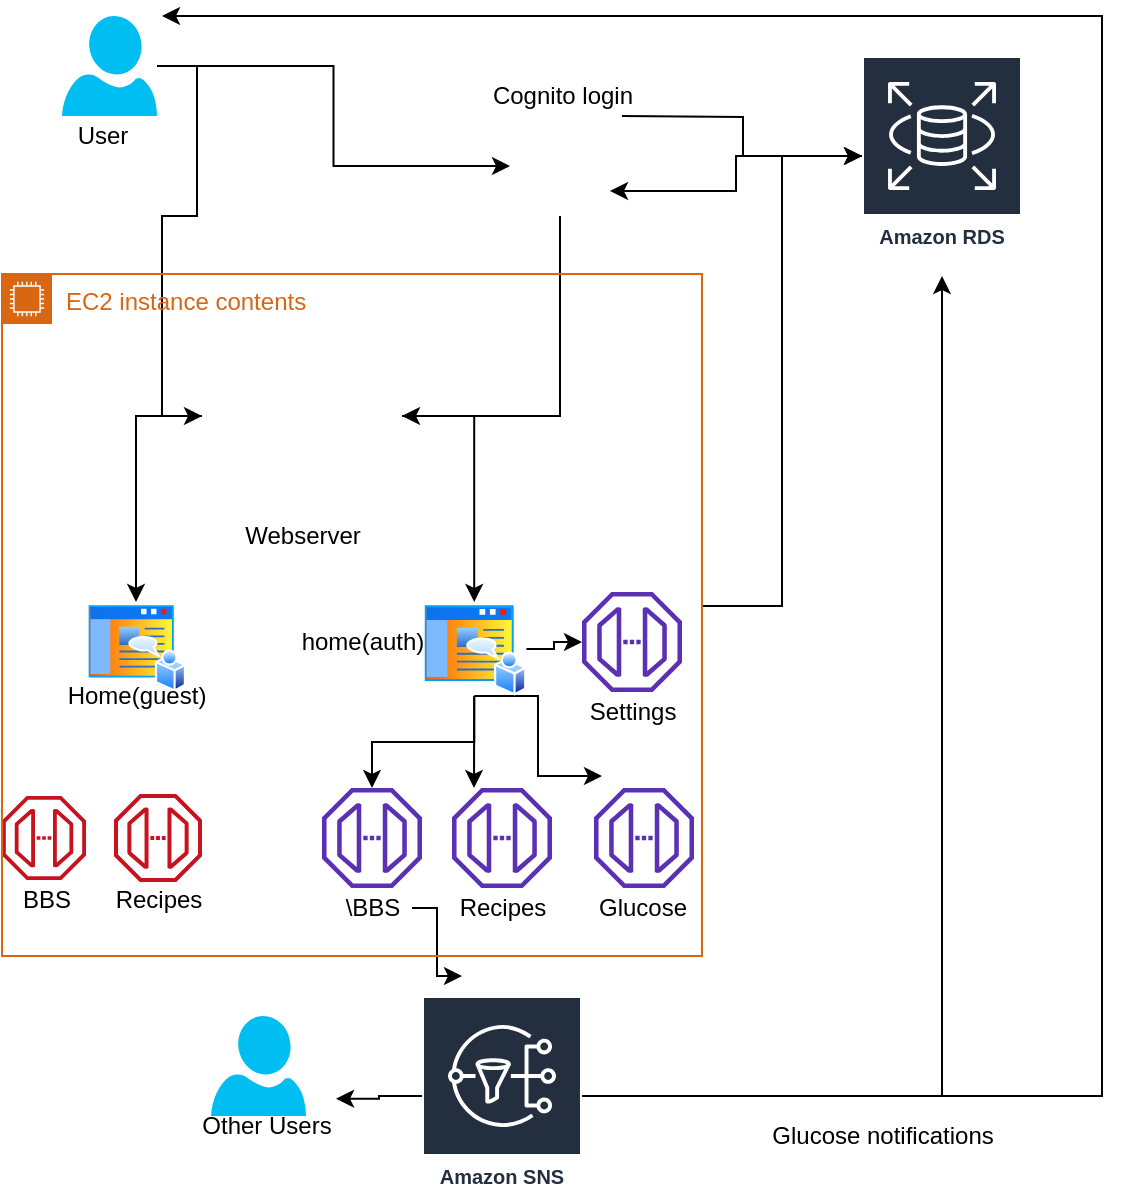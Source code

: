 <mxfile version="13.9.8" type="device"><diagram id="4USYc3OI21f6cItK460W" name="Page-1"><mxGraphModel dx="1177" dy="587" grid="1" gridSize="10" guides="1" tooltips="1" connect="1" arrows="1" fold="1" page="1" pageScale="1" pageWidth="850" pageHeight="1100" math="0" shadow="0"><root><mxCell id="0"/><mxCell id="1" parent="0"/><mxCell id="zwDeyPDndAxsnFICohHQ-7" style="edgeStyle=orthogonalEdgeStyle;rounded=0;orthogonalLoop=1;jettySize=auto;html=1;" edge="1" parent="1" source="zwDeyPDndAxsnFICohHQ-1" target="zwDeyPDndAxsnFICohHQ-4"><mxGeometry relative="1" as="geometry"/></mxCell><mxCell id="zwDeyPDndAxsnFICohHQ-10" style="edgeStyle=orthogonalEdgeStyle;rounded=0;orthogonalLoop=1;jettySize=auto;html=1;entryX=0;entryY=0.5;entryDx=0;entryDy=0;" edge="1" parent="1" source="zwDeyPDndAxsnFICohHQ-1" target="zwDeyPDndAxsnFICohHQ-2"><mxGeometry relative="1" as="geometry"/></mxCell><mxCell id="zwDeyPDndAxsnFICohHQ-1" value="" style="verticalLabelPosition=bottom;html=1;verticalAlign=top;align=center;strokeColor=none;fillColor=#00BEF2;shape=mxgraph.azure.user;" vertex="1" parent="1"><mxGeometry x="40" y="30" width="47.5" height="50" as="geometry"/></mxCell><mxCell id="zwDeyPDndAxsnFICohHQ-12" style="edgeStyle=orthogonalEdgeStyle;rounded=0;orthogonalLoop=1;jettySize=auto;html=1;entryX=0.5;entryY=0;entryDx=0;entryDy=0;" edge="1" parent="1" source="zwDeyPDndAxsnFICohHQ-2" target="zwDeyPDndAxsnFICohHQ-11"><mxGeometry relative="1" as="geometry"/></mxCell><mxCell id="zwDeyPDndAxsnFICohHQ-21" style="edgeStyle=orthogonalEdgeStyle;rounded=0;orthogonalLoop=1;jettySize=auto;html=1;entryX=0.5;entryY=0;entryDx=0;entryDy=0;" edge="1" parent="1" source="zwDeyPDndAxsnFICohHQ-2" target="zwDeyPDndAxsnFICohHQ-20"><mxGeometry relative="1" as="geometry"/></mxCell><mxCell id="zwDeyPDndAxsnFICohHQ-2" value="" style="shape=image;html=1;verticalAlign=top;verticalLabelPosition=bottom;labelBackgroundColor=#ffffff;imageAspect=0;aspect=fixed;image=https://cdn1.iconfinder.com/data/icons/computer-hardware-cute-style-vol-2/52/server__database__data__storage__computer__webserver__electronic-128.png" vertex="1" parent="1"><mxGeometry x="110" y="180" width="100" height="100" as="geometry"/></mxCell><mxCell id="zwDeyPDndAxsnFICohHQ-9" style="edgeStyle=orthogonalEdgeStyle;rounded=0;orthogonalLoop=1;jettySize=auto;html=1;exitX=0.5;exitY=1;exitDx=0;exitDy=0;entryX=1;entryY=0.5;entryDx=0;entryDy=0;" edge="1" parent="1" source="zwDeyPDndAxsnFICohHQ-4" target="zwDeyPDndAxsnFICohHQ-2"><mxGeometry relative="1" as="geometry"><mxPoint x="220" y="230" as="targetPoint"/></mxGeometry></mxCell><mxCell id="zwDeyPDndAxsnFICohHQ-32" style="edgeStyle=orthogonalEdgeStyle;rounded=0;orthogonalLoop=1;jettySize=auto;html=1;" edge="1" parent="1" target="zwDeyPDndAxsnFICohHQ-13"><mxGeometry relative="1" as="geometry"><mxPoint x="320" y="80" as="sourcePoint"/></mxGeometry></mxCell><mxCell id="zwDeyPDndAxsnFICohHQ-4" value="" style="shape=image;html=1;verticalAlign=top;verticalLabelPosition=bottom;labelBackgroundColor=#ffffff;imageAspect=0;aspect=fixed;image=https://cdn3.iconfinder.com/data/icons/ginux/Png/LogOff-64.png" vertex="1" parent="1"><mxGeometry x="264" y="80" width="50" height="50" as="geometry"/></mxCell><mxCell id="zwDeyPDndAxsnFICohHQ-11" value="" style="aspect=fixed;perimeter=ellipsePerimeter;html=1;align=center;shadow=0;dashed=0;spacingTop=3;image;image=img/lib/active_directory/home_page.svg;" vertex="1" parent="1"><mxGeometry x="52" y="323" width="50" height="45" as="geometry"/></mxCell><mxCell id="zwDeyPDndAxsnFICohHQ-33" style="edgeStyle=orthogonalEdgeStyle;rounded=0;orthogonalLoop=1;jettySize=auto;html=1;entryX=1;entryY=0.75;entryDx=0;entryDy=0;" edge="1" parent="1" source="zwDeyPDndAxsnFICohHQ-13" target="zwDeyPDndAxsnFICohHQ-4"><mxGeometry relative="1" as="geometry"/></mxCell><mxCell id="zwDeyPDndAxsnFICohHQ-13" value="Amazon RDS" style="outlineConnect=0;fontColor=#232F3E;gradientColor=none;strokeColor=#ffffff;fillColor=#232F3E;dashed=0;verticalLabelPosition=middle;verticalAlign=bottom;align=center;html=1;whiteSpace=wrap;fontSize=10;fontStyle=1;spacing=3;shape=mxgraph.aws4.productIcon;prIcon=mxgraph.aws4.rds;" vertex="1" parent="1"><mxGeometry x="440" y="50" width="80" height="100" as="geometry"/></mxCell><mxCell id="zwDeyPDndAxsnFICohHQ-68" style="edgeStyle=elbowEdgeStyle;rounded=0;orthogonalLoop=1;jettySize=auto;html=1;entryX=0.938;entryY=-0.183;entryDx=0;entryDy=0;entryPerimeter=0;" edge="1" parent="1" source="zwDeyPDndAxsnFICohHQ-15" target="zwDeyPDndAxsnFICohHQ-67"><mxGeometry relative="1" as="geometry"/></mxCell><mxCell id="zwDeyPDndAxsnFICohHQ-69" style="edgeStyle=elbowEdgeStyle;rounded=0;orthogonalLoop=1;jettySize=auto;html=1;" edge="1" parent="1" source="zwDeyPDndAxsnFICohHQ-15"><mxGeometry relative="1" as="geometry"><mxPoint x="90" y="30" as="targetPoint"/><Array as="points"><mxPoint x="560" y="290"/></Array></mxGeometry></mxCell><mxCell id="zwDeyPDndAxsnFICohHQ-74" style="edgeStyle=elbowEdgeStyle;rounded=0;orthogonalLoop=1;jettySize=auto;html=1;" edge="1" parent="1" source="zwDeyPDndAxsnFICohHQ-15"><mxGeometry relative="1" as="geometry"><mxPoint x="480" y="160" as="targetPoint"/><Array as="points"><mxPoint x="480" y="350"/></Array></mxGeometry></mxCell><mxCell id="zwDeyPDndAxsnFICohHQ-15" value="Amazon SNS" style="outlineConnect=0;fontColor=#232F3E;gradientColor=none;strokeColor=#ffffff;fillColor=#232F3E;dashed=0;verticalLabelPosition=middle;verticalAlign=bottom;align=center;html=1;whiteSpace=wrap;fontSize=10;fontStyle=1;spacing=3;shape=mxgraph.aws4.productIcon;prIcon=mxgraph.aws4.sns;" vertex="1" parent="1"><mxGeometry x="220" y="520" width="80" height="100" as="geometry"/></mxCell><mxCell id="zwDeyPDndAxsnFICohHQ-18" value="" style="outlineConnect=0;fontColor=#232F3E;gradientColor=none;fillColor=#C7131F;strokeColor=none;dashed=0;verticalLabelPosition=bottom;verticalAlign=top;align=center;html=1;fontSize=12;fontStyle=0;aspect=fixed;shape=mxgraph.aws4.endpoint;" vertex="1" parent="1"><mxGeometry x="10" y="420" width="42" height="42" as="geometry"/></mxCell><mxCell id="zwDeyPDndAxsnFICohHQ-51" style="edgeStyle=elbowEdgeStyle;rounded=0;orthogonalLoop=1;jettySize=auto;html=1;" edge="1" parent="1" source="zwDeyPDndAxsnFICohHQ-20" target="zwDeyPDndAxsnFICohHQ-42"><mxGeometry relative="1" as="geometry"/></mxCell><mxCell id="zwDeyPDndAxsnFICohHQ-53" style="edgeStyle=elbowEdgeStyle;rounded=0;orthogonalLoop=1;jettySize=auto;html=1;exitX=0.5;exitY=1;exitDx=0;exitDy=0;" edge="1" parent="1" source="zwDeyPDndAxsnFICohHQ-20" target="zwDeyPDndAxsnFICohHQ-44"><mxGeometry relative="1" as="geometry"/></mxCell><mxCell id="zwDeyPDndAxsnFICohHQ-54" style="edgeStyle=elbowEdgeStyle;rounded=0;orthogonalLoop=1;jettySize=auto;html=1;exitX=0.5;exitY=1;exitDx=0;exitDy=0;" edge="1" parent="1" source="zwDeyPDndAxsnFICohHQ-20"><mxGeometry relative="1" as="geometry"><mxPoint x="310" y="410" as="targetPoint"/></mxGeometry></mxCell><mxCell id="zwDeyPDndAxsnFICohHQ-55" style="edgeStyle=elbowEdgeStyle;rounded=0;orthogonalLoop=1;jettySize=auto;html=1;" edge="1" parent="1" source="zwDeyPDndAxsnFICohHQ-20" target="zwDeyPDndAxsnFICohHQ-46"><mxGeometry relative="1" as="geometry"/></mxCell><mxCell id="zwDeyPDndAxsnFICohHQ-20" value="" style="aspect=fixed;perimeter=ellipsePerimeter;html=1;align=center;shadow=0;dashed=0;spacingTop=3;image;image=img/lib/active_directory/home_page.svg;" vertex="1" parent="1"><mxGeometry x="220" y="323" width="52.22" height="47" as="geometry"/></mxCell><mxCell id="zwDeyPDndAxsnFICohHQ-23" value="" style="shape=image;html=1;verticalAlign=top;verticalLabelPosition=bottom;labelBackgroundColor=#ffffff;imageAspect=0;aspect=fixed;image=https://cdn4.iconfinder.com/data/icons/logos-and-brands/512/267_Python_logo-128.png" vertex="1" parent="1"><mxGeometry x="140" y="200" width="48" height="48" as="geometry"/></mxCell><mxCell id="zwDeyPDndAxsnFICohHQ-34" value="home(auth)" style="text;html=1;align=center;verticalAlign=middle;resizable=0;points=[];autosize=1;" vertex="1" parent="1"><mxGeometry x="150" y="333" width="80" height="20" as="geometry"/></mxCell><mxCell id="zwDeyPDndAxsnFICohHQ-35" value="Cognito login" style="text;html=1;align=center;verticalAlign=middle;resizable=0;points=[];autosize=1;" vertex="1" parent="1"><mxGeometry x="245" y="60" width="90" height="20" as="geometry"/></mxCell><mxCell id="zwDeyPDndAxsnFICohHQ-36" value="User" style="text;html=1;align=center;verticalAlign=middle;resizable=0;points=[];autosize=1;" vertex="1" parent="1"><mxGeometry x="40" y="80" width="40" height="20" as="geometry"/></mxCell><mxCell id="zwDeyPDndAxsnFICohHQ-37" value="Webserver" style="text;html=1;align=center;verticalAlign=middle;resizable=0;points=[];autosize=1;" vertex="1" parent="1"><mxGeometry x="125" y="280" width="70" height="20" as="geometry"/></mxCell><mxCell id="zwDeyPDndAxsnFICohHQ-38" value="Home(guest)" style="text;html=1;align=center;verticalAlign=middle;resizable=0;points=[];autosize=1;" vertex="1" parent="1"><mxGeometry x="37" y="360" width="80" height="20" as="geometry"/></mxCell><mxCell id="zwDeyPDndAxsnFICohHQ-39" value="BBS" style="text;html=1;align=center;verticalAlign=middle;resizable=0;points=[];autosize=1;" vertex="1" parent="1"><mxGeometry x="12" y="462" width="40" height="20" as="geometry"/></mxCell><mxCell id="zwDeyPDndAxsnFICohHQ-40" value="" style="outlineConnect=0;fontColor=#232F3E;gradientColor=none;fillColor=#C7131F;strokeColor=none;dashed=0;verticalLabelPosition=bottom;verticalAlign=top;align=center;html=1;fontSize=12;fontStyle=0;aspect=fixed;shape=mxgraph.aws4.endpoint;" vertex="1" parent="1"><mxGeometry x="66" y="419" width="44" height="44" as="geometry"/></mxCell><mxCell id="zwDeyPDndAxsnFICohHQ-41" value="Recipes&lt;br&gt;" style="text;html=1;align=center;verticalAlign=middle;resizable=0;points=[];autosize=1;" vertex="1" parent="1"><mxGeometry x="58" y="462" width="60" height="20" as="geometry"/></mxCell><mxCell id="zwDeyPDndAxsnFICohHQ-42" value="" style="outlineConnect=0;fontColor=#232F3E;gradientColor=none;fillColor=#5A30B5;strokeColor=none;dashed=0;verticalLabelPosition=bottom;verticalAlign=top;align=center;html=1;fontSize=12;fontStyle=0;aspect=fixed;pointerEvents=1;shape=mxgraph.aws4.endpoint;" vertex="1" parent="1"><mxGeometry x="170" y="416" width="50" height="50" as="geometry"/></mxCell><mxCell id="zwDeyPDndAxsnFICohHQ-57" style="edgeStyle=elbowEdgeStyle;rounded=0;orthogonalLoop=1;jettySize=auto;html=1;" edge="1" parent="1" source="zwDeyPDndAxsnFICohHQ-43"><mxGeometry relative="1" as="geometry"><mxPoint x="240" y="510" as="targetPoint"/></mxGeometry></mxCell><mxCell id="zwDeyPDndAxsnFICohHQ-43" value="\BBS" style="text;html=1;align=center;verticalAlign=middle;resizable=0;points=[];autosize=1;" vertex="1" parent="1"><mxGeometry x="175" y="466" width="40" height="20" as="geometry"/></mxCell><mxCell id="zwDeyPDndAxsnFICohHQ-44" value="" style="outlineConnect=0;fontColor=#232F3E;gradientColor=none;fillColor=#5A30B5;strokeColor=none;dashed=0;verticalLabelPosition=bottom;verticalAlign=top;align=center;html=1;fontSize=12;fontStyle=0;aspect=fixed;pointerEvents=1;shape=mxgraph.aws4.endpoint;" vertex="1" parent="1"><mxGeometry x="235" y="416" width="50" height="50" as="geometry"/></mxCell><mxCell id="zwDeyPDndAxsnFICohHQ-45" value="Recipes&lt;br&gt;" style="text;html=1;align=center;verticalAlign=middle;resizable=0;points=[];autosize=1;" vertex="1" parent="1"><mxGeometry x="230" y="466" width="60" height="20" as="geometry"/></mxCell><mxCell id="zwDeyPDndAxsnFICohHQ-46" value="" style="outlineConnect=0;fontColor=#232F3E;gradientColor=none;fillColor=#5A30B5;strokeColor=none;dashed=0;verticalLabelPosition=bottom;verticalAlign=top;align=center;html=1;fontSize=12;fontStyle=0;aspect=fixed;pointerEvents=1;shape=mxgraph.aws4.endpoint;" vertex="1" parent="1"><mxGeometry x="300" y="318" width="50" height="50" as="geometry"/></mxCell><mxCell id="zwDeyPDndAxsnFICohHQ-47" value="Settings&lt;br&gt;" style="text;html=1;align=center;verticalAlign=middle;resizable=0;points=[];autosize=1;" vertex="1" parent="1"><mxGeometry x="295" y="368" width="60" height="20" as="geometry"/></mxCell><mxCell id="zwDeyPDndAxsnFICohHQ-48" value="" style="outlineConnect=0;fontColor=#232F3E;gradientColor=none;fillColor=#5A30B5;strokeColor=none;dashed=0;verticalLabelPosition=bottom;verticalAlign=top;align=center;html=1;fontSize=12;fontStyle=0;aspect=fixed;pointerEvents=1;shape=mxgraph.aws4.endpoint;" vertex="1" parent="1"><mxGeometry x="306" y="416" width="50" height="50" as="geometry"/></mxCell><mxCell id="zwDeyPDndAxsnFICohHQ-49" value="Glucose" style="text;html=1;align=center;verticalAlign=middle;resizable=0;points=[];autosize=1;" vertex="1" parent="1"><mxGeometry x="300" y="466" width="60" height="20" as="geometry"/></mxCell><mxCell id="zwDeyPDndAxsnFICohHQ-59" style="edgeStyle=elbowEdgeStyle;rounded=0;orthogonalLoop=1;jettySize=auto;html=1;" edge="1" parent="1" target="zwDeyPDndAxsnFICohHQ-13"><mxGeometry relative="1" as="geometry"><mxPoint x="360" y="325" as="sourcePoint"/></mxGeometry></mxCell><mxCell id="zwDeyPDndAxsnFICohHQ-61" value="" style="verticalLabelPosition=bottom;html=1;verticalAlign=top;align=center;strokeColor=none;fillColor=#00BEF2;shape=mxgraph.azure.user;" vertex="1" parent="1"><mxGeometry x="114.5" y="530" width="47.5" height="50" as="geometry"/></mxCell><mxCell id="zwDeyPDndAxsnFICohHQ-67" value="Other Users&lt;br&gt;" style="text;html=1;align=center;verticalAlign=middle;resizable=0;points=[];autosize=1;" vertex="1" parent="1"><mxGeometry x="102" y="575" width="80" height="20" as="geometry"/></mxCell><mxCell id="zwDeyPDndAxsnFICohHQ-70" value="Glucose notifications&lt;br&gt;" style="text;html=1;align=center;verticalAlign=middle;resizable=0;points=[];autosize=1;" vertex="1" parent="1"><mxGeometry x="385" y="580" width="130" height="20" as="geometry"/></mxCell><mxCell id="zwDeyPDndAxsnFICohHQ-72" value="EC2 instance contents" style="points=[[0,0],[0.25,0],[0.5,0],[0.75,0],[1,0],[1,0.25],[1,0.5],[1,0.75],[1,1],[0.75,1],[0.5,1],[0.25,1],[0,1],[0,0.75],[0,0.5],[0,0.25]];outlineConnect=0;gradientColor=none;html=1;whiteSpace=wrap;fontSize=12;fontStyle=0;shape=mxgraph.aws4.group;grIcon=mxgraph.aws4.group_ec2_instance_contents;strokeColor=#D86613;fillColor=none;verticalAlign=top;align=left;spacingLeft=30;fontColor=#D86613;dashed=0;" vertex="1" parent="1"><mxGeometry x="10" y="159" width="350" height="341" as="geometry"/></mxCell></root></mxGraphModel></diagram></mxfile>